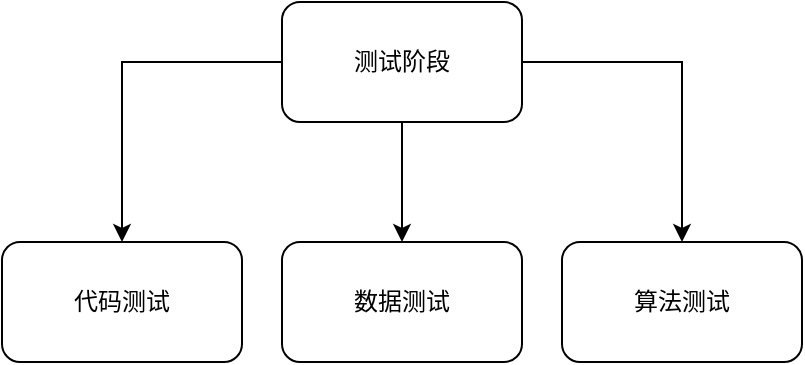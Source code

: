 <mxfile version="21.3.8" type="github">
  <diagram name="第 1 页" id="8NQXNdW_FHaR7fizXEua">
    <mxGraphModel dx="954" dy="647" grid="1" gridSize="10" guides="1" tooltips="1" connect="1" arrows="1" fold="1" page="1" pageScale="1" pageWidth="827" pageHeight="1169" math="0" shadow="0">
      <root>
        <mxCell id="0" />
        <mxCell id="1" parent="0" />
        <mxCell id="vLR9nLTS-AT_0c7wSXfX-6" value="" style="edgeStyle=orthogonalEdgeStyle;rounded=0;orthogonalLoop=1;jettySize=auto;html=1;" edge="1" parent="1" source="vLR9nLTS-AT_0c7wSXfX-1" target="vLR9nLTS-AT_0c7wSXfX-2">
          <mxGeometry relative="1" as="geometry" />
        </mxCell>
        <mxCell id="vLR9nLTS-AT_0c7wSXfX-7" style="edgeStyle=orthogonalEdgeStyle;rounded=0;orthogonalLoop=1;jettySize=auto;html=1;entryX=0.5;entryY=0;entryDx=0;entryDy=0;" edge="1" parent="1" source="vLR9nLTS-AT_0c7wSXfX-1" target="vLR9nLTS-AT_0c7wSXfX-3">
          <mxGeometry relative="1" as="geometry">
            <mxPoint x="540" y="310" as="targetPoint" />
          </mxGeometry>
        </mxCell>
        <mxCell id="vLR9nLTS-AT_0c7wSXfX-8" style="edgeStyle=orthogonalEdgeStyle;rounded=0;orthogonalLoop=1;jettySize=auto;html=1;entryX=0.5;entryY=0;entryDx=0;entryDy=0;" edge="1" parent="1" source="vLR9nLTS-AT_0c7wSXfX-1" target="vLR9nLTS-AT_0c7wSXfX-4">
          <mxGeometry relative="1" as="geometry" />
        </mxCell>
        <mxCell id="vLR9nLTS-AT_0c7wSXfX-1" value="测试阶段" style="rounded=1;whiteSpace=wrap;html=1;" vertex="1" parent="1">
          <mxGeometry x="340" y="200" width="120" height="60" as="geometry" />
        </mxCell>
        <mxCell id="vLR9nLTS-AT_0c7wSXfX-2" value="数据测试" style="rounded=1;whiteSpace=wrap;html=1;" vertex="1" parent="1">
          <mxGeometry x="340" y="320" width="120" height="60" as="geometry" />
        </mxCell>
        <mxCell id="vLR9nLTS-AT_0c7wSXfX-3" value="算法测试" style="rounded=1;whiteSpace=wrap;html=1;" vertex="1" parent="1">
          <mxGeometry x="480" y="320" width="120" height="60" as="geometry" />
        </mxCell>
        <mxCell id="vLR9nLTS-AT_0c7wSXfX-4" value="代码测试" style="rounded=1;whiteSpace=wrap;html=1;" vertex="1" parent="1">
          <mxGeometry x="200" y="320" width="120" height="60" as="geometry" />
        </mxCell>
      </root>
    </mxGraphModel>
  </diagram>
</mxfile>
